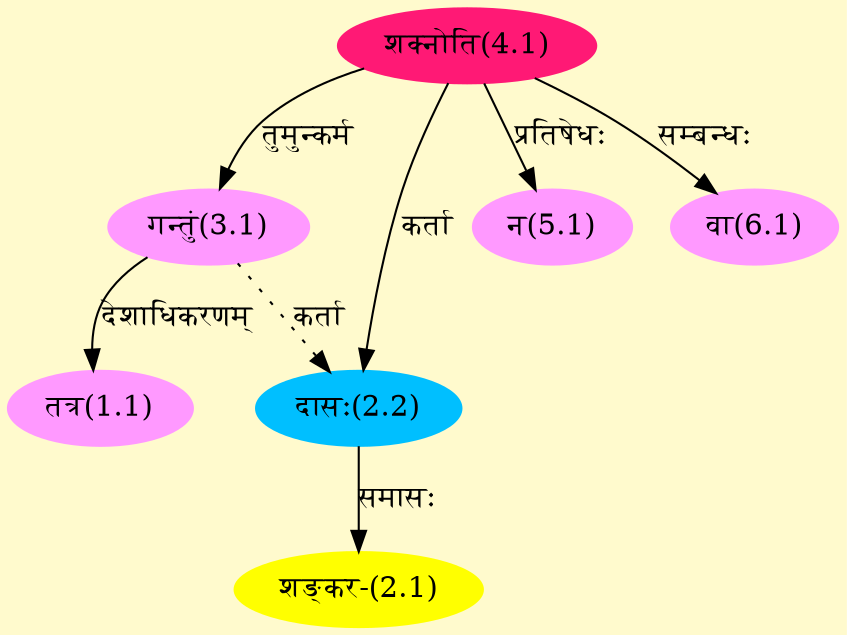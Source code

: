 digraph G{
rankdir=BT;
 compound=true;
 bgcolor="lemonchiffon1";
Node1_1 [style=filled, color="#FF99FF" label = "तत्र(1.1)"]
Node3_1 [style=filled, color="#FF99FF" label = "गन्तुं(3.1)"]
Node2_1 [style=filled, color="#FFFF00" label = "शङ्कर-(2.1)"]
Node2_2 [style=filled, color="#00BFFF" label = "दासः(2.2)"]
Node4_1 [style=filled, color="#FF1975" label = "शक्नोति(4.1)"]
Node [style=filled, color="" label = "()"]
Node5_1 [style=filled, color="#FF99FF" label = "न(5.1)"]
Node6_1 [style=filled, color="#FF99FF" label = "वा(6.1)"]
/* Start of Relations section */

Node1_1 -> Node3_1 [  label="देशाधिकरणम्"  dir="back" ]
Node2_1 -> Node2_2 [  label="समासः"  dir="back" ]
Node2_2 -> Node4_1 [  label="कर्ता"  dir="back" ]
Node2_2 -> Node3_1 [ style=dotted label="कर्ता"  dir="back" ]
Node3_1 -> Node4_1 [  label="तुमुन्कर्म"  dir="back" ]
Node5_1 -> Node4_1 [  label="प्रतिषेधः"  dir="back" ]
Node6_1 -> Node4_1 [  label="सम्बन्धः"  dir="back" ]
}
